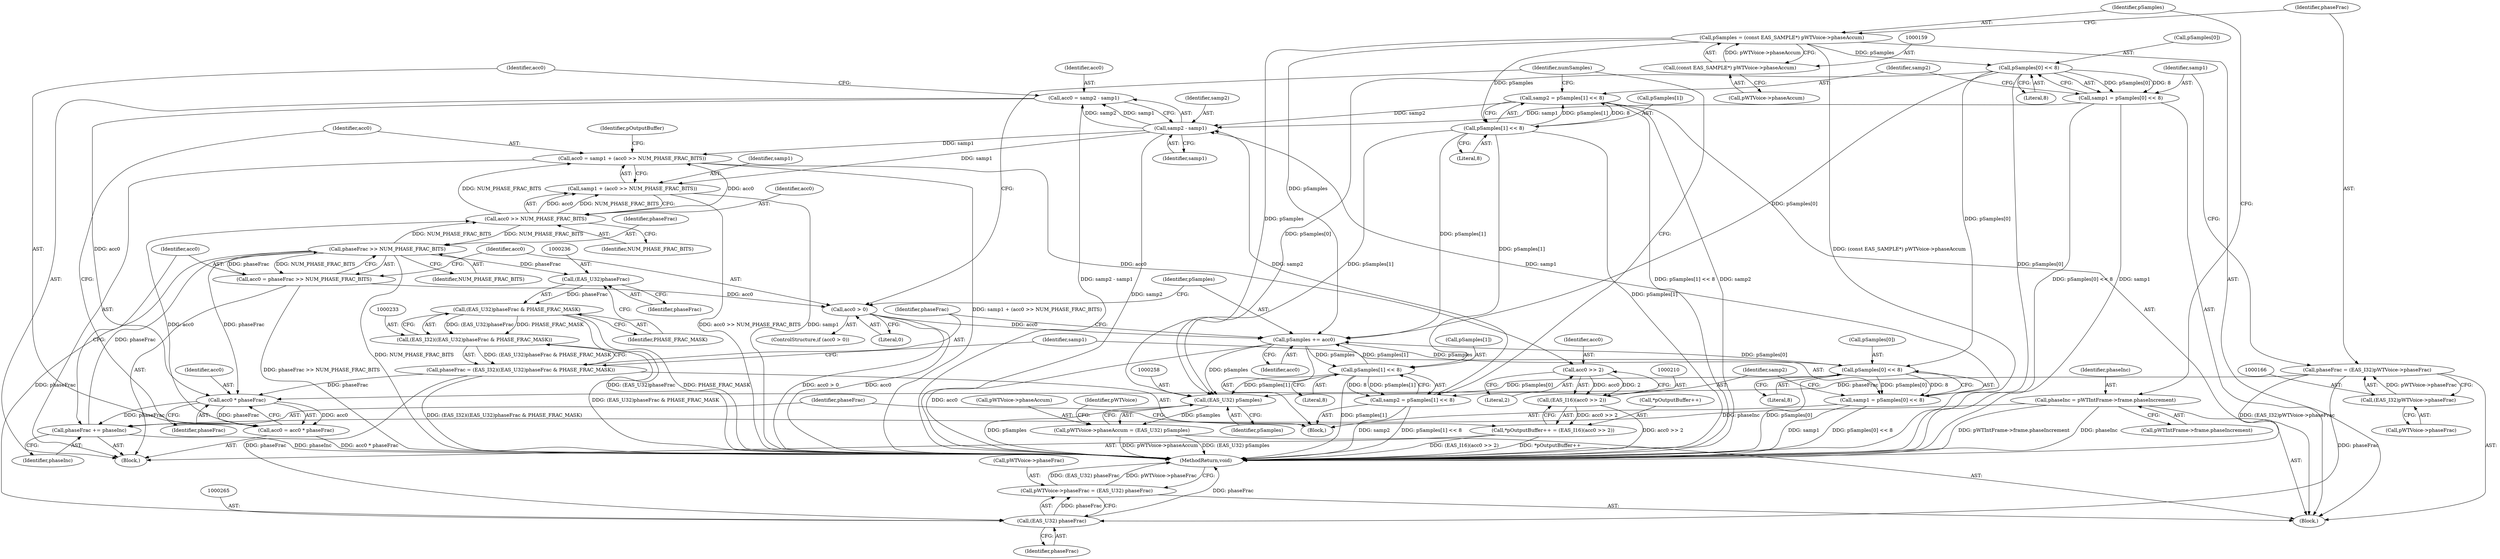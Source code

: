 digraph "0_Android_24d7c408c52143bce7b49de82f3913fd8d1219cf_1@integer" {
"1000188" [label="(Call,acc0 = samp2 - samp1)"];
"1000190" [label="(Call,samp2 - samp1)"];
"1000177" [label="(Call,samp2 = pSamples[1] << 8)"];
"1000179" [label="(Call,pSamples[1] << 8)"];
"1000156" [label="(Call,pSamples = (const EAS_SAMPLE*) pWTVoice->phaseAccum)"];
"1000158" [label="(Call,(const EAS_SAMPLE*) pWTVoice->phaseAccum)"];
"1000246" [label="(Call,samp2 = pSamples[1] << 8)"];
"1000248" [label="(Call,pSamples[1] << 8)"];
"1000227" [label="(Call,pSamples += acc0)"];
"1000223" [label="(Call,acc0 > 0)"];
"1000217" [label="(Call,acc0 = phaseFrac >> NUM_PHASE_FRAC_BITS)"];
"1000219" [label="(Call,phaseFrac >> NUM_PHASE_FRAC_BITS)"];
"1000214" [label="(Call,phaseFrac += phaseInc)"];
"1000149" [label="(Call,phaseInc = pWTIntFrame->frame.phaseIncrement)"];
"1000195" [label="(Call,acc0 * phaseFrac)"];
"1000188" [label="(Call,acc0 = samp2 - samp1)"];
"1000163" [label="(Call,phaseFrac = (EAS_I32)pWTVoice->phaseFrac)"];
"1000165" [label="(Call,(EAS_I32)pWTVoice->phaseFrac)"];
"1000230" [label="(Call,phaseFrac = (EAS_I32)((EAS_U32)phaseFrac & PHASE_FRAC_MASK))"];
"1000232" [label="(Call,(EAS_I32)((EAS_U32)phaseFrac & PHASE_FRAC_MASK))"];
"1000234" [label="(Call,(EAS_U32)phaseFrac & PHASE_FRAC_MASK)"];
"1000235" [label="(Call,(EAS_U32)phaseFrac)"];
"1000202" [label="(Call,acc0 >> NUM_PHASE_FRAC_BITS)"];
"1000193" [label="(Call,acc0 = acc0 * phaseFrac)"];
"1000172" [label="(Call,pSamples[0] << 8)"];
"1000241" [label="(Call,pSamples[0] << 8)"];
"1000239" [label="(Call,samp1 = pSamples[0] << 8)"];
"1000170" [label="(Call,samp1 = pSamples[0] << 8)"];
"1000198" [label="(Call,acc0 = samp1 + (acc0 >> NUM_PHASE_FRAC_BITS))"];
"1000211" [label="(Call,acc0 >> 2)"];
"1000209" [label="(Call,(EAS_I16)(acc0 >> 2))"];
"1000205" [label="(Call,*pOutputBuffer++ = (EAS_I16)(acc0 >> 2))"];
"1000200" [label="(Call,samp1 + (acc0 >> NUM_PHASE_FRAC_BITS))"];
"1000257" [label="(Call,(EAS_U32) pSamples)"];
"1000253" [label="(Call,pWTVoice->phaseAccum = (EAS_U32) pSamples)"];
"1000264" [label="(Call,(EAS_U32) phaseFrac)"];
"1000260" [label="(Call,pWTVoice->phaseFrac = (EAS_U32) phaseFrac)"];
"1000227" [label="(Call,pSamples += acc0)"];
"1000224" [label="(Identifier,acc0)"];
"1000204" [label="(Identifier,NUM_PHASE_FRAC_BITS)"];
"1000177" [label="(Call,samp2 = pSamples[1] << 8)"];
"1000241" [label="(Call,pSamples[0] << 8)"];
"1000226" [label="(Block,)"];
"1000252" [label="(Literal,8)"];
"1000203" [label="(Identifier,acc0)"];
"1000264" [label="(Call,(EAS_U32) phaseFrac)"];
"1000257" [label="(Call,(EAS_U32) pSamples)"];
"1000187" [label="(Block,)"];
"1000183" [label="(Literal,8)"];
"1000201" [label="(Identifier,samp1)"];
"1000213" [label="(Literal,2)"];
"1000260" [label="(Call,pWTVoice->phaseFrac = (EAS_U32) phaseFrac)"];
"1000180" [label="(Call,pSamples[1])"];
"1000225" [label="(Literal,0)"];
"1000188" [label="(Call,acc0 = samp2 - samp1)"];
"1000172" [label="(Call,pSamples[0] << 8)"];
"1000246" [label="(Call,samp2 = pSamples[1] << 8)"];
"1000179" [label="(Call,pSamples[1] << 8)"];
"1000222" [label="(ControlStructure,if (acc0 > 0))"];
"1000199" [label="(Identifier,acc0)"];
"1000165" [label="(Call,(EAS_I32)pWTVoice->phaseFrac)"];
"1000209" [label="(Call,(EAS_I16)(acc0 >> 2))"];
"1000173" [label="(Call,pSamples[0])"];
"1000194" [label="(Identifier,acc0)"];
"1000253" [label="(Call,pWTVoice->phaseAccum = (EAS_U32) pSamples)"];
"1000212" [label="(Identifier,acc0)"];
"1000119" [label="(Block,)"];
"1000230" [label="(Call,phaseFrac = (EAS_I32)((EAS_U32)phaseFrac & PHASE_FRAC_MASK))"];
"1000191" [label="(Identifier,samp2)"];
"1000198" [label="(Call,acc0 = samp1 + (acc0 >> NUM_PHASE_FRAC_BITS))"];
"1000261" [label="(Call,pWTVoice->phaseFrac)"];
"1000217" [label="(Call,acc0 = phaseFrac >> NUM_PHASE_FRAC_BITS)"];
"1000157" [label="(Identifier,pSamples)"];
"1000229" [label="(Identifier,acc0)"];
"1000259" [label="(Identifier,pSamples)"];
"1000189" [label="(Identifier,acc0)"];
"1000235" [label="(Call,(EAS_U32)phaseFrac)"];
"1000245" [label="(Literal,8)"];
"1000242" [label="(Call,pSamples[0])"];
"1000228" [label="(Identifier,pSamples)"];
"1000232" [label="(Call,(EAS_I32)((EAS_U32)phaseFrac & PHASE_FRAC_MASK))"];
"1000216" [label="(Identifier,phaseInc)"];
"1000151" [label="(Call,pWTIntFrame->frame.phaseIncrement)"];
"1000190" [label="(Call,samp2 - samp1)"];
"1000267" [label="(MethodReturn,void)"];
"1000254" [label="(Call,pWTVoice->phaseAccum)"];
"1000200" [label="(Call,samp1 + (acc0 >> NUM_PHASE_FRAC_BITS))"];
"1000186" [label="(Identifier,numSamples)"];
"1000195" [label="(Call,acc0 * phaseFrac)"];
"1000266" [label="(Identifier,phaseFrac)"];
"1000211" [label="(Call,acc0 >> 2)"];
"1000240" [label="(Identifier,samp1)"];
"1000234" [label="(Call,(EAS_U32)phaseFrac & PHASE_FRAC_MASK)"];
"1000197" [label="(Identifier,phaseFrac)"];
"1000248" [label="(Call,pSamples[1] << 8)"];
"1000176" [label="(Literal,8)"];
"1000170" [label="(Call,samp1 = pSamples[0] << 8)"];
"1000158" [label="(Call,(const EAS_SAMPLE*) pWTVoice->phaseAccum)"];
"1000196" [label="(Identifier,acc0)"];
"1000149" [label="(Call,phaseInc = pWTIntFrame->frame.phaseIncrement)"];
"1000163" [label="(Call,phaseFrac = (EAS_I32)pWTVoice->phaseFrac)"];
"1000238" [label="(Identifier,PHASE_FRAC_MASK)"];
"1000223" [label="(Call,acc0 > 0)"];
"1000193" [label="(Call,acc0 = acc0 * phaseFrac)"];
"1000262" [label="(Identifier,pWTVoice)"];
"1000192" [label="(Identifier,samp1)"];
"1000239" [label="(Call,samp1 = pSamples[0] << 8)"];
"1000156" [label="(Call,pSamples = (const EAS_SAMPLE*) pWTVoice->phaseAccum)"];
"1000220" [label="(Identifier,phaseFrac)"];
"1000150" [label="(Identifier,phaseInc)"];
"1000218" [label="(Identifier,acc0)"];
"1000247" [label="(Identifier,samp2)"];
"1000164" [label="(Identifier,phaseFrac)"];
"1000219" [label="(Call,phaseFrac >> NUM_PHASE_FRAC_BITS)"];
"1000171" [label="(Identifier,samp1)"];
"1000214" [label="(Call,phaseFrac += phaseInc)"];
"1000178" [label="(Identifier,samp2)"];
"1000205" [label="(Call,*pOutputBuffer++ = (EAS_I16)(acc0 >> 2))"];
"1000249" [label="(Call,pSamples[1])"];
"1000231" [label="(Identifier,phaseFrac)"];
"1000221" [label="(Identifier,NUM_PHASE_FRAC_BITS)"];
"1000215" [label="(Identifier,phaseFrac)"];
"1000237" [label="(Identifier,phaseFrac)"];
"1000206" [label="(Call,*pOutputBuffer++)"];
"1000208" [label="(Identifier,pOutputBuffer)"];
"1000160" [label="(Call,pWTVoice->phaseAccum)"];
"1000202" [label="(Call,acc0 >> NUM_PHASE_FRAC_BITS)"];
"1000167" [label="(Call,pWTVoice->phaseFrac)"];
"1000188" -> "1000187"  [label="AST: "];
"1000188" -> "1000190"  [label="CFG: "];
"1000189" -> "1000188"  [label="AST: "];
"1000190" -> "1000188"  [label="AST: "];
"1000194" -> "1000188"  [label="CFG: "];
"1000188" -> "1000267"  [label="DDG: samp2 - samp1"];
"1000190" -> "1000188"  [label="DDG: samp2"];
"1000190" -> "1000188"  [label="DDG: samp1"];
"1000188" -> "1000195"  [label="DDG: acc0"];
"1000190" -> "1000192"  [label="CFG: "];
"1000191" -> "1000190"  [label="AST: "];
"1000192" -> "1000190"  [label="AST: "];
"1000190" -> "1000267"  [label="DDG: samp2"];
"1000177" -> "1000190"  [label="DDG: samp2"];
"1000246" -> "1000190"  [label="DDG: samp2"];
"1000239" -> "1000190"  [label="DDG: samp1"];
"1000170" -> "1000190"  [label="DDG: samp1"];
"1000190" -> "1000198"  [label="DDG: samp1"];
"1000190" -> "1000200"  [label="DDG: samp1"];
"1000177" -> "1000119"  [label="AST: "];
"1000177" -> "1000179"  [label="CFG: "];
"1000178" -> "1000177"  [label="AST: "];
"1000179" -> "1000177"  [label="AST: "];
"1000186" -> "1000177"  [label="CFG: "];
"1000177" -> "1000267"  [label="DDG: pSamples[1] << 8"];
"1000177" -> "1000267"  [label="DDG: samp2"];
"1000179" -> "1000177"  [label="DDG: pSamples[1]"];
"1000179" -> "1000177"  [label="DDG: 8"];
"1000179" -> "1000183"  [label="CFG: "];
"1000180" -> "1000179"  [label="AST: "];
"1000183" -> "1000179"  [label="AST: "];
"1000179" -> "1000267"  [label="DDG: pSamples[1]"];
"1000156" -> "1000179"  [label="DDG: pSamples"];
"1000179" -> "1000227"  [label="DDG: pSamples[1]"];
"1000179" -> "1000248"  [label="DDG: pSamples[1]"];
"1000179" -> "1000257"  [label="DDG: pSamples[1]"];
"1000156" -> "1000119"  [label="AST: "];
"1000156" -> "1000158"  [label="CFG: "];
"1000157" -> "1000156"  [label="AST: "];
"1000158" -> "1000156"  [label="AST: "];
"1000164" -> "1000156"  [label="CFG: "];
"1000156" -> "1000267"  [label="DDG: (const EAS_SAMPLE*) pWTVoice->phaseAccum"];
"1000158" -> "1000156"  [label="DDG: pWTVoice->phaseAccum"];
"1000156" -> "1000172"  [label="DDG: pSamples"];
"1000156" -> "1000227"  [label="DDG: pSamples"];
"1000156" -> "1000257"  [label="DDG: pSamples"];
"1000158" -> "1000160"  [label="CFG: "];
"1000159" -> "1000158"  [label="AST: "];
"1000160" -> "1000158"  [label="AST: "];
"1000246" -> "1000226"  [label="AST: "];
"1000246" -> "1000248"  [label="CFG: "];
"1000247" -> "1000246"  [label="AST: "];
"1000248" -> "1000246"  [label="AST: "];
"1000186" -> "1000246"  [label="CFG: "];
"1000246" -> "1000267"  [label="DDG: pSamples[1] << 8"];
"1000246" -> "1000267"  [label="DDG: samp2"];
"1000248" -> "1000246"  [label="DDG: pSamples[1]"];
"1000248" -> "1000246"  [label="DDG: 8"];
"1000248" -> "1000252"  [label="CFG: "];
"1000249" -> "1000248"  [label="AST: "];
"1000252" -> "1000248"  [label="AST: "];
"1000248" -> "1000267"  [label="DDG: pSamples[1]"];
"1000248" -> "1000227"  [label="DDG: pSamples[1]"];
"1000227" -> "1000248"  [label="DDG: pSamples"];
"1000248" -> "1000257"  [label="DDG: pSamples[1]"];
"1000227" -> "1000226"  [label="AST: "];
"1000227" -> "1000229"  [label="CFG: "];
"1000228" -> "1000227"  [label="AST: "];
"1000229" -> "1000227"  [label="AST: "];
"1000231" -> "1000227"  [label="CFG: "];
"1000227" -> "1000267"  [label="DDG: acc0"];
"1000223" -> "1000227"  [label="DDG: acc0"];
"1000172" -> "1000227"  [label="DDG: pSamples[0]"];
"1000241" -> "1000227"  [label="DDG: pSamples[0]"];
"1000227" -> "1000241"  [label="DDG: pSamples"];
"1000227" -> "1000257"  [label="DDG: pSamples"];
"1000223" -> "1000222"  [label="AST: "];
"1000223" -> "1000225"  [label="CFG: "];
"1000224" -> "1000223"  [label="AST: "];
"1000225" -> "1000223"  [label="AST: "];
"1000186" -> "1000223"  [label="CFG: "];
"1000228" -> "1000223"  [label="CFG: "];
"1000223" -> "1000267"  [label="DDG: acc0 > 0"];
"1000223" -> "1000267"  [label="DDG: acc0"];
"1000217" -> "1000223"  [label="DDG: acc0"];
"1000217" -> "1000187"  [label="AST: "];
"1000217" -> "1000219"  [label="CFG: "];
"1000218" -> "1000217"  [label="AST: "];
"1000219" -> "1000217"  [label="AST: "];
"1000224" -> "1000217"  [label="CFG: "];
"1000217" -> "1000267"  [label="DDG: phaseFrac >> NUM_PHASE_FRAC_BITS"];
"1000219" -> "1000217"  [label="DDG: phaseFrac"];
"1000219" -> "1000217"  [label="DDG: NUM_PHASE_FRAC_BITS"];
"1000219" -> "1000221"  [label="CFG: "];
"1000220" -> "1000219"  [label="AST: "];
"1000221" -> "1000219"  [label="AST: "];
"1000219" -> "1000267"  [label="DDG: NUM_PHASE_FRAC_BITS"];
"1000219" -> "1000195"  [label="DDG: phaseFrac"];
"1000219" -> "1000202"  [label="DDG: NUM_PHASE_FRAC_BITS"];
"1000214" -> "1000219"  [label="DDG: phaseFrac"];
"1000202" -> "1000219"  [label="DDG: NUM_PHASE_FRAC_BITS"];
"1000219" -> "1000235"  [label="DDG: phaseFrac"];
"1000219" -> "1000264"  [label="DDG: phaseFrac"];
"1000214" -> "1000187"  [label="AST: "];
"1000214" -> "1000216"  [label="CFG: "];
"1000215" -> "1000214"  [label="AST: "];
"1000216" -> "1000214"  [label="AST: "];
"1000218" -> "1000214"  [label="CFG: "];
"1000214" -> "1000267"  [label="DDG: phaseInc"];
"1000149" -> "1000214"  [label="DDG: phaseInc"];
"1000195" -> "1000214"  [label="DDG: phaseFrac"];
"1000149" -> "1000119"  [label="AST: "];
"1000149" -> "1000151"  [label="CFG: "];
"1000150" -> "1000149"  [label="AST: "];
"1000151" -> "1000149"  [label="AST: "];
"1000157" -> "1000149"  [label="CFG: "];
"1000149" -> "1000267"  [label="DDG: pWTIntFrame->frame.phaseIncrement"];
"1000149" -> "1000267"  [label="DDG: phaseInc"];
"1000195" -> "1000193"  [label="AST: "];
"1000195" -> "1000197"  [label="CFG: "];
"1000196" -> "1000195"  [label="AST: "];
"1000197" -> "1000195"  [label="AST: "];
"1000193" -> "1000195"  [label="CFG: "];
"1000195" -> "1000193"  [label="DDG: acc0"];
"1000195" -> "1000193"  [label="DDG: phaseFrac"];
"1000163" -> "1000195"  [label="DDG: phaseFrac"];
"1000230" -> "1000195"  [label="DDG: phaseFrac"];
"1000163" -> "1000119"  [label="AST: "];
"1000163" -> "1000165"  [label="CFG: "];
"1000164" -> "1000163"  [label="AST: "];
"1000165" -> "1000163"  [label="AST: "];
"1000171" -> "1000163"  [label="CFG: "];
"1000163" -> "1000267"  [label="DDG: (EAS_I32)pWTVoice->phaseFrac"];
"1000165" -> "1000163"  [label="DDG: pWTVoice->phaseFrac"];
"1000163" -> "1000264"  [label="DDG: phaseFrac"];
"1000165" -> "1000167"  [label="CFG: "];
"1000166" -> "1000165"  [label="AST: "];
"1000167" -> "1000165"  [label="AST: "];
"1000230" -> "1000226"  [label="AST: "];
"1000230" -> "1000232"  [label="CFG: "];
"1000231" -> "1000230"  [label="AST: "];
"1000232" -> "1000230"  [label="AST: "];
"1000240" -> "1000230"  [label="CFG: "];
"1000230" -> "1000267"  [label="DDG: (EAS_I32)((EAS_U32)phaseFrac & PHASE_FRAC_MASK)"];
"1000232" -> "1000230"  [label="DDG: (EAS_U32)phaseFrac & PHASE_FRAC_MASK"];
"1000230" -> "1000264"  [label="DDG: phaseFrac"];
"1000232" -> "1000234"  [label="CFG: "];
"1000233" -> "1000232"  [label="AST: "];
"1000234" -> "1000232"  [label="AST: "];
"1000232" -> "1000267"  [label="DDG: (EAS_U32)phaseFrac & PHASE_FRAC_MASK"];
"1000234" -> "1000232"  [label="DDG: (EAS_U32)phaseFrac"];
"1000234" -> "1000232"  [label="DDG: PHASE_FRAC_MASK"];
"1000234" -> "1000238"  [label="CFG: "];
"1000235" -> "1000234"  [label="AST: "];
"1000238" -> "1000234"  [label="AST: "];
"1000234" -> "1000267"  [label="DDG: (EAS_U32)phaseFrac"];
"1000234" -> "1000267"  [label="DDG: PHASE_FRAC_MASK"];
"1000235" -> "1000234"  [label="DDG: phaseFrac"];
"1000235" -> "1000237"  [label="CFG: "];
"1000236" -> "1000235"  [label="AST: "];
"1000237" -> "1000235"  [label="AST: "];
"1000238" -> "1000235"  [label="CFG: "];
"1000202" -> "1000200"  [label="AST: "];
"1000202" -> "1000204"  [label="CFG: "];
"1000203" -> "1000202"  [label="AST: "];
"1000204" -> "1000202"  [label="AST: "];
"1000200" -> "1000202"  [label="CFG: "];
"1000202" -> "1000198"  [label="DDG: acc0"];
"1000202" -> "1000198"  [label="DDG: NUM_PHASE_FRAC_BITS"];
"1000202" -> "1000200"  [label="DDG: acc0"];
"1000202" -> "1000200"  [label="DDG: NUM_PHASE_FRAC_BITS"];
"1000193" -> "1000202"  [label="DDG: acc0"];
"1000193" -> "1000187"  [label="AST: "];
"1000194" -> "1000193"  [label="AST: "];
"1000199" -> "1000193"  [label="CFG: "];
"1000193" -> "1000267"  [label="DDG: acc0 * phaseFrac"];
"1000172" -> "1000170"  [label="AST: "];
"1000172" -> "1000176"  [label="CFG: "];
"1000173" -> "1000172"  [label="AST: "];
"1000176" -> "1000172"  [label="AST: "];
"1000170" -> "1000172"  [label="CFG: "];
"1000172" -> "1000267"  [label="DDG: pSamples[0]"];
"1000172" -> "1000170"  [label="DDG: pSamples[0]"];
"1000172" -> "1000170"  [label="DDG: 8"];
"1000172" -> "1000241"  [label="DDG: pSamples[0]"];
"1000172" -> "1000257"  [label="DDG: pSamples[0]"];
"1000241" -> "1000239"  [label="AST: "];
"1000241" -> "1000245"  [label="CFG: "];
"1000242" -> "1000241"  [label="AST: "];
"1000245" -> "1000241"  [label="AST: "];
"1000239" -> "1000241"  [label="CFG: "];
"1000241" -> "1000267"  [label="DDG: pSamples[0]"];
"1000241" -> "1000239"  [label="DDG: pSamples[0]"];
"1000241" -> "1000239"  [label="DDG: 8"];
"1000241" -> "1000257"  [label="DDG: pSamples[0]"];
"1000239" -> "1000226"  [label="AST: "];
"1000240" -> "1000239"  [label="AST: "];
"1000247" -> "1000239"  [label="CFG: "];
"1000239" -> "1000267"  [label="DDG: samp1"];
"1000239" -> "1000267"  [label="DDG: pSamples[0] << 8"];
"1000170" -> "1000119"  [label="AST: "];
"1000171" -> "1000170"  [label="AST: "];
"1000178" -> "1000170"  [label="CFG: "];
"1000170" -> "1000267"  [label="DDG: pSamples[0] << 8"];
"1000170" -> "1000267"  [label="DDG: samp1"];
"1000198" -> "1000187"  [label="AST: "];
"1000198" -> "1000200"  [label="CFG: "];
"1000199" -> "1000198"  [label="AST: "];
"1000200" -> "1000198"  [label="AST: "];
"1000208" -> "1000198"  [label="CFG: "];
"1000198" -> "1000267"  [label="DDG: samp1 + (acc0 >> NUM_PHASE_FRAC_BITS)"];
"1000198" -> "1000211"  [label="DDG: acc0"];
"1000211" -> "1000209"  [label="AST: "];
"1000211" -> "1000213"  [label="CFG: "];
"1000212" -> "1000211"  [label="AST: "];
"1000213" -> "1000211"  [label="AST: "];
"1000209" -> "1000211"  [label="CFG: "];
"1000211" -> "1000209"  [label="DDG: acc0"];
"1000211" -> "1000209"  [label="DDG: 2"];
"1000209" -> "1000205"  [label="AST: "];
"1000210" -> "1000209"  [label="AST: "];
"1000205" -> "1000209"  [label="CFG: "];
"1000209" -> "1000267"  [label="DDG: acc0 >> 2"];
"1000209" -> "1000205"  [label="DDG: acc0 >> 2"];
"1000205" -> "1000187"  [label="AST: "];
"1000206" -> "1000205"  [label="AST: "];
"1000215" -> "1000205"  [label="CFG: "];
"1000205" -> "1000267"  [label="DDG: *pOutputBuffer++"];
"1000205" -> "1000267"  [label="DDG: (EAS_I16)(acc0 >> 2)"];
"1000201" -> "1000200"  [label="AST: "];
"1000200" -> "1000267"  [label="DDG: samp1"];
"1000200" -> "1000267"  [label="DDG: acc0 >> NUM_PHASE_FRAC_BITS"];
"1000257" -> "1000253"  [label="AST: "];
"1000257" -> "1000259"  [label="CFG: "];
"1000258" -> "1000257"  [label="AST: "];
"1000259" -> "1000257"  [label="AST: "];
"1000253" -> "1000257"  [label="CFG: "];
"1000257" -> "1000267"  [label="DDG: pSamples"];
"1000257" -> "1000253"  [label="DDG: pSamples"];
"1000253" -> "1000119"  [label="AST: "];
"1000254" -> "1000253"  [label="AST: "];
"1000262" -> "1000253"  [label="CFG: "];
"1000253" -> "1000267"  [label="DDG: pWTVoice->phaseAccum"];
"1000253" -> "1000267"  [label="DDG: (EAS_U32) pSamples"];
"1000264" -> "1000260"  [label="AST: "];
"1000264" -> "1000266"  [label="CFG: "];
"1000265" -> "1000264"  [label="AST: "];
"1000266" -> "1000264"  [label="AST: "];
"1000260" -> "1000264"  [label="CFG: "];
"1000264" -> "1000267"  [label="DDG: phaseFrac"];
"1000264" -> "1000260"  [label="DDG: phaseFrac"];
"1000260" -> "1000119"  [label="AST: "];
"1000261" -> "1000260"  [label="AST: "];
"1000267" -> "1000260"  [label="CFG: "];
"1000260" -> "1000267"  [label="DDG: (EAS_U32) phaseFrac"];
"1000260" -> "1000267"  [label="DDG: pWTVoice->phaseFrac"];
}
